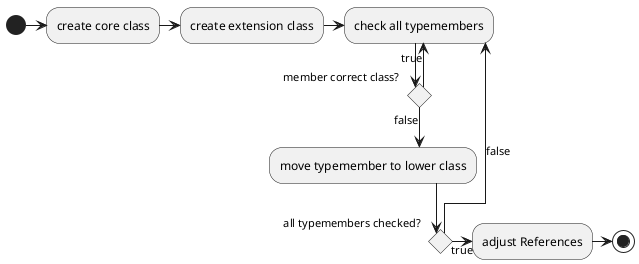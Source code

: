 @startuml ClassSplit 1
skinparam linetype ortho
(*) -> "create core class"
"create core class" -> "create extension class"
"create extension class" -> "check all typemembers"

if "member correct class?" then
 --> [false] move typemember to lower class
  if "all typemembers checked?" then
  -> [true] adjust References
  -> (*)
  else
  --> [false] "check all typemembers"
endif
 else
 -> [true] "check all typemembers"
endif
@enduml
